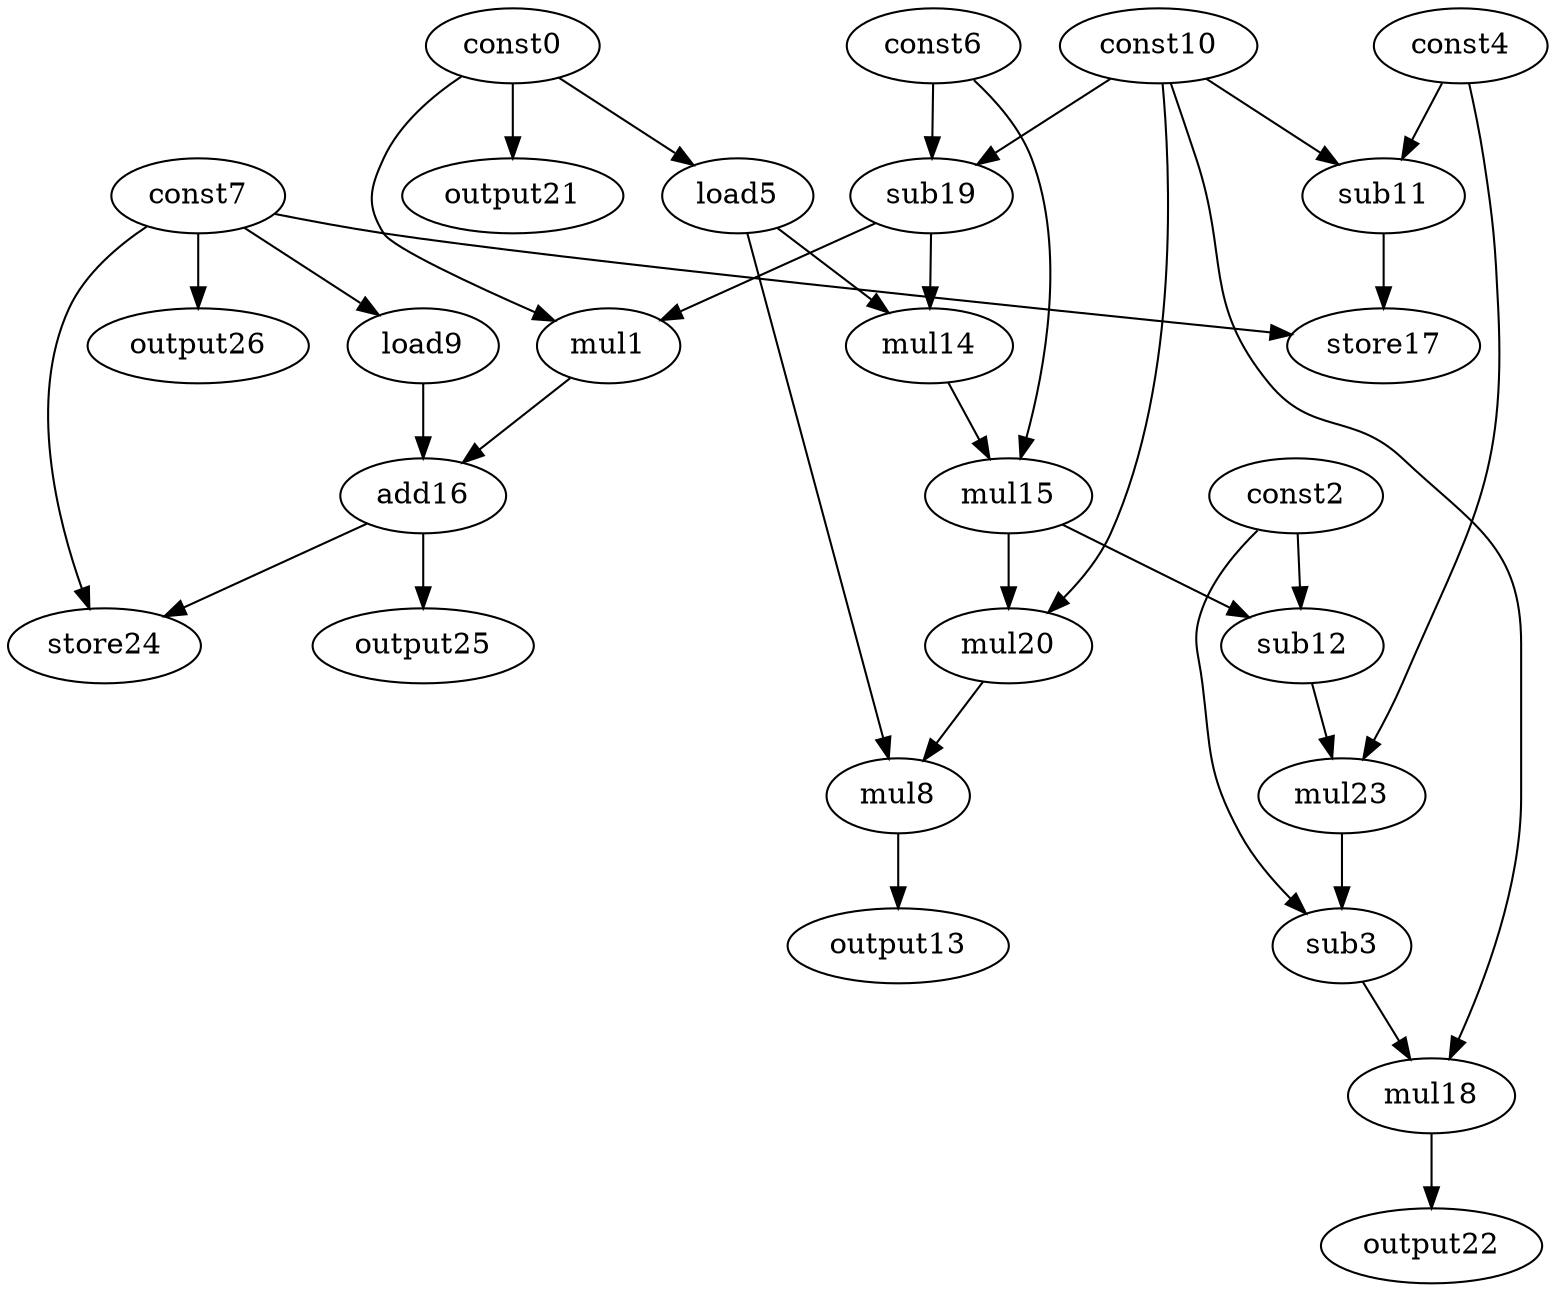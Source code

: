 digraph G { 
const0[opcode=const]; 
mul1[opcode=mul]; 
const2[opcode=const]; 
sub3[opcode=sub]; 
const4[opcode=const]; 
load5[opcode=load]; 
const6[opcode=const]; 
const7[opcode=const]; 
mul8[opcode=mul]; 
load9[opcode=load]; 
const10[opcode=const]; 
sub11[opcode=sub]; 
sub12[opcode=sub]; 
output13[opcode=output]; 
mul14[opcode=mul]; 
mul15[opcode=mul]; 
add16[opcode=add]; 
store17[opcode=store]; 
mul18[opcode=mul]; 
sub19[opcode=sub]; 
mul20[opcode=mul]; 
output21[opcode=output]; 
output22[opcode=output]; 
mul23[opcode=mul]; 
store24[opcode=store]; 
output25[opcode=output]; 
output26[opcode=output]; 
const0->load5[operand=0];
const7->load9[operand=0];
const10->sub11[operand=0];
const4->sub11[operand=1];
const10->sub19[operand=0];
const6->sub19[operand=1];
const0->output21[operand=0];
const7->output26[operand=0];
const0->mul1[operand=0];
sub19->mul1[operand=1];
sub19->mul14[operand=0];
load5->mul14[operand=1];
sub11->store17[operand=0];
const7->store17[operand=1];
mul14->mul15[operand=0];
const6->mul15[operand=1];
load9->add16[operand=0];
mul1->add16[operand=1];
const2->sub12[operand=0];
mul15->sub12[operand=1];
const10->mul20[operand=0];
mul15->mul20[operand=1];
add16->store24[operand=0];
const7->store24[operand=1];
add16->output25[operand=0];
mul20->mul8[operand=0];
load5->mul8[operand=1];
sub12->mul23[operand=0];
const4->mul23[operand=1];
const2->sub3[operand=0];
mul23->sub3[operand=1];
mul8->output13[operand=0];
const10->mul18[operand=0];
sub3->mul18[operand=1];
mul18->output22[operand=0];
}
